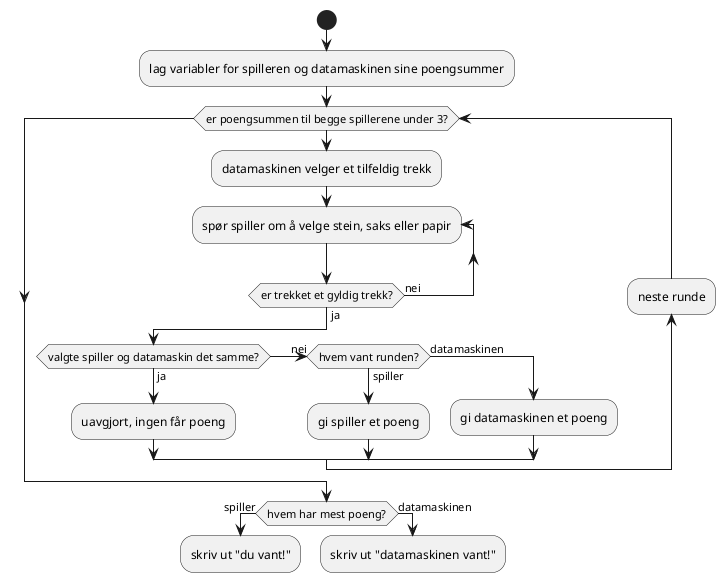 @startuml
start
:lag variabler for spilleren og datamaskinen sine poengsummer;
while (er poengsummen til begge spillerene under 3?)
	:datamaskinen velger et tilfeldig trekk;
	repeat :spør spiller om å velge stein, saks eller papir;
	repeat while (er trekket et gyldig trekk?) is (nei) not (ja)

	if (valgte spiller og datamaskin det samme?) then (ja)
		:uavgjort, ingen får poeng;
	(nei) elseif (hvem vant runden?) then (spiller)
		:gi spiller et poeng;
	else (datamaskinen)
		:gi datamaskinen et poeng;
	endif

	backward:neste runde;
endwhile

if (hvem har mest poeng?) then (spiller)
	:skriv ut "du vant!";
	kill
else (datamaskinen)
	:skriv ut "datamaskinen vant!";
	kill
endif
@enduml
